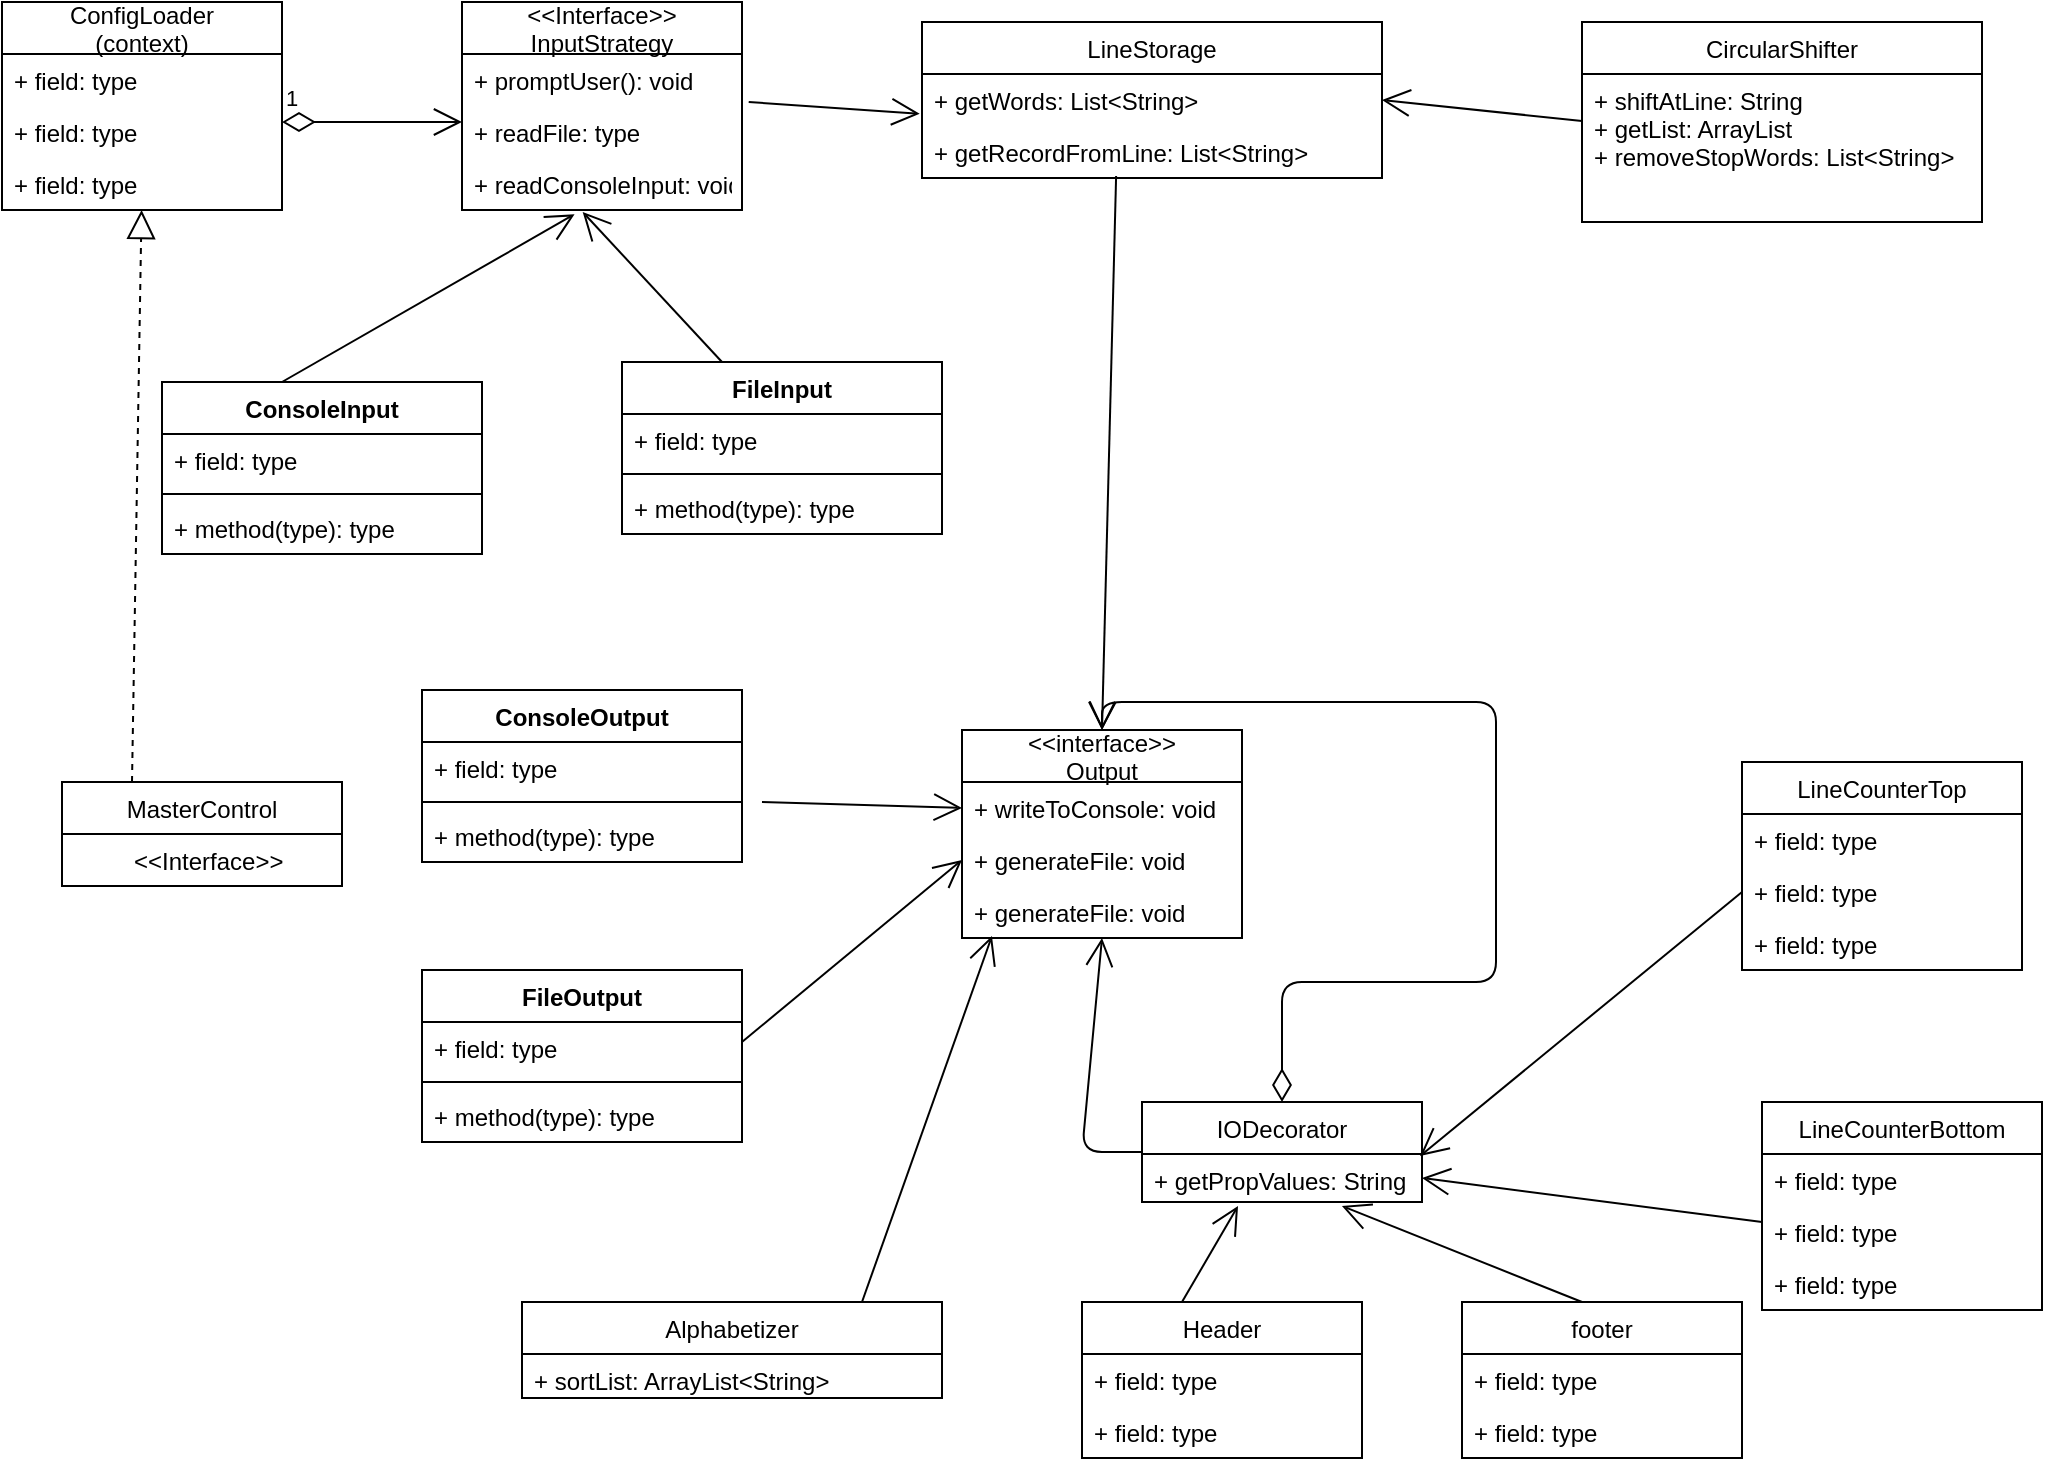 <mxfile version="14.4.2" type="github">
  <diagram name="Page-1" id="929967ad-93f9-6ef4-fab6-5d389245f69c">
    <mxGraphModel dx="1694" dy="991" grid="1" gridSize="10" guides="1" tooltips="1" connect="1" arrows="1" fold="1" page="1" pageScale="1.5" pageWidth="1169" pageHeight="826" background="none" math="0" shadow="0">
      <root>
        <mxCell id="0" style=";html=1;" />
        <mxCell id="1" style=";html=1;" parent="0" />
        <mxCell id="NACjWepsxvIKKz_j-shE-1" value="LineStorage" style="swimlane;fontStyle=0;childLayout=stackLayout;horizontal=1;startSize=26;fillColor=none;horizontalStack=0;resizeParent=1;resizeParentMax=0;resizeLast=0;collapsible=1;marginBottom=0;" parent="1" vertex="1">
          <mxGeometry x="510" y="370" width="230" height="78" as="geometry" />
        </mxCell>
        <mxCell id="NACjWepsxvIKKz_j-shE-2" value="+ getWords: List&lt;String&gt;" style="text;strokeColor=none;fillColor=none;align=left;verticalAlign=top;spacingLeft=4;spacingRight=4;overflow=hidden;rotatable=0;points=[[0,0.5],[1,0.5]];portConstraint=eastwest;" parent="NACjWepsxvIKKz_j-shE-1" vertex="1">
          <mxGeometry y="26" width="230" height="26" as="geometry" />
        </mxCell>
        <mxCell id="NACjWepsxvIKKz_j-shE-3" value="+ getRecordFromLine: List&lt;String&gt;&#xa;" style="text;strokeColor=none;fillColor=none;align=left;verticalAlign=top;spacingLeft=4;spacingRight=4;overflow=hidden;rotatable=0;points=[[0,0.5],[1,0.5]];portConstraint=eastwest;" parent="NACjWepsxvIKKz_j-shE-1" vertex="1">
          <mxGeometry y="52" width="230" height="26" as="geometry" />
        </mxCell>
        <mxCell id="NACjWepsxvIKKz_j-shE-5" value="&lt;&lt;Interface&gt;&gt;&#xa;InputStrategy" style="swimlane;fontStyle=0;childLayout=stackLayout;horizontal=1;startSize=26;fillColor=none;horizontalStack=0;resizeParent=1;resizeParentMax=0;resizeLast=0;collapsible=1;marginBottom=0;" parent="1" vertex="1">
          <mxGeometry x="280" y="360" width="140" height="104" as="geometry" />
        </mxCell>
        <mxCell id="NACjWepsxvIKKz_j-shE-6" value="+ promptUser(): void" style="text;strokeColor=none;fillColor=none;align=left;verticalAlign=top;spacingLeft=4;spacingRight=4;overflow=hidden;rotatable=0;points=[[0,0.5],[1,0.5]];portConstraint=eastwest;" parent="NACjWepsxvIKKz_j-shE-5" vertex="1">
          <mxGeometry y="26" width="140" height="26" as="geometry" />
        </mxCell>
        <mxCell id="NACjWepsxvIKKz_j-shE-7" value="+ readFile: type" style="text;strokeColor=none;fillColor=none;align=left;verticalAlign=top;spacingLeft=4;spacingRight=4;overflow=hidden;rotatable=0;points=[[0,0.5],[1,0.5]];portConstraint=eastwest;" parent="NACjWepsxvIKKz_j-shE-5" vertex="1">
          <mxGeometry y="52" width="140" height="26" as="geometry" />
        </mxCell>
        <mxCell id="NACjWepsxvIKKz_j-shE-28" value="+ readConsoleInput: void " style="text;strokeColor=none;fillColor=none;align=left;verticalAlign=top;spacingLeft=4;spacingRight=4;overflow=hidden;rotatable=0;points=[[0,0.5],[1,0.5]];portConstraint=eastwest;" parent="NACjWepsxvIKKz_j-shE-5" vertex="1">
          <mxGeometry y="78" width="140" height="26" as="geometry" />
        </mxCell>
        <mxCell id="NACjWepsxvIKKz_j-shE-9" value="&lt;&lt;interface&gt;&gt;&#xa;Output" style="swimlane;fontStyle=0;childLayout=stackLayout;horizontal=1;startSize=26;fillColor=none;horizontalStack=0;resizeParent=1;resizeParentMax=0;resizeLast=0;collapsible=1;marginBottom=0;" parent="1" vertex="1">
          <mxGeometry x="530" y="724" width="140" height="104" as="geometry" />
        </mxCell>
        <mxCell id="UvIc5zSm8IIAJlQLUfuQ-23" value="" style="endArrow=open;endFill=1;endSize=12;html=1;entryX=0;entryY=0.5;entryDx=0;entryDy=0;" edge="1" parent="NACjWepsxvIKKz_j-shE-9" target="NACjWepsxvIKKz_j-shE-10">
          <mxGeometry width="160" relative="1" as="geometry">
            <mxPoint x="-100" y="36" as="sourcePoint" />
            <mxPoint x="60" y="36" as="targetPoint" />
          </mxGeometry>
        </mxCell>
        <mxCell id="NACjWepsxvIKKz_j-shE-10" value="+ writeToConsole: void" style="text;strokeColor=none;fillColor=none;align=left;verticalAlign=top;spacingLeft=4;spacingRight=4;overflow=hidden;rotatable=0;points=[[0,0.5],[1,0.5]];portConstraint=eastwest;" parent="NACjWepsxvIKKz_j-shE-9" vertex="1">
          <mxGeometry y="26" width="140" height="26" as="geometry" />
        </mxCell>
        <mxCell id="xiyJtsrTZFKxn2yRZmuU-19" value="+ generateFile: void" style="text;strokeColor=none;fillColor=none;align=left;verticalAlign=top;spacingLeft=4;spacingRight=4;overflow=hidden;rotatable=0;points=[[0,0.5],[1,0.5]];portConstraint=eastwest;" parent="NACjWepsxvIKKz_j-shE-9" vertex="1">
          <mxGeometry y="52" width="140" height="26" as="geometry" />
        </mxCell>
        <mxCell id="NACjWepsxvIKKz_j-shE-11" value="+ generateFile: void" style="text;strokeColor=none;fillColor=none;align=left;verticalAlign=top;spacingLeft=4;spacingRight=4;overflow=hidden;rotatable=0;points=[[0,0.5],[1,0.5]];portConstraint=eastwest;" parent="NACjWepsxvIKKz_j-shE-9" vertex="1">
          <mxGeometry y="78" width="140" height="26" as="geometry" />
        </mxCell>
        <mxCell id="NACjWepsxvIKKz_j-shE-13" value="CircularShifter" style="swimlane;fontStyle=0;childLayout=stackLayout;horizontal=1;startSize=26;fillColor=none;horizontalStack=0;resizeParent=1;resizeParentMax=0;resizeLast=0;collapsible=1;marginBottom=0;" parent="1" vertex="1">
          <mxGeometry x="840" y="370" width="200" height="100" as="geometry" />
        </mxCell>
        <mxCell id="xiyJtsrTZFKxn2yRZmuU-44" value="" style="endArrow=open;endFill=1;endSize=12;html=1;entryX=1;entryY=0.5;entryDx=0;entryDy=0;" parent="NACjWepsxvIKKz_j-shE-13" target="NACjWepsxvIKKz_j-shE-2" edge="1">
          <mxGeometry width="160" relative="1" as="geometry">
            <mxPoint y="49.5" as="sourcePoint" />
            <mxPoint x="160" y="49.5" as="targetPoint" />
          </mxGeometry>
        </mxCell>
        <mxCell id="NACjWepsxvIKKz_j-shE-14" value="+ shiftAtLine: String&#xa;+ getList: ArrayList&#xa;+ removeStopWords: List&lt;String&gt;" style="text;strokeColor=none;fillColor=none;align=left;verticalAlign=top;spacingLeft=4;spacingRight=4;overflow=hidden;rotatable=0;points=[[0,0.5],[1,0.5]];portConstraint=eastwest;" parent="NACjWepsxvIKKz_j-shE-13" vertex="1">
          <mxGeometry y="26" width="200" height="74" as="geometry" />
        </mxCell>
        <mxCell id="NACjWepsxvIKKz_j-shE-17" value="Alphabetizer" style="swimlane;fontStyle=0;childLayout=stackLayout;horizontal=1;startSize=26;fillColor=none;horizontalStack=0;resizeParent=1;resizeParentMax=0;resizeLast=0;collapsible=1;marginBottom=0;" parent="1" vertex="1">
          <mxGeometry x="310" y="1010" width="210" height="48" as="geometry" />
        </mxCell>
        <mxCell id="UvIc5zSm8IIAJlQLUfuQ-25" value="" style="endArrow=open;endFill=1;endSize=12;html=1;entryX=0.107;entryY=0.962;entryDx=0;entryDy=0;entryPerimeter=0;" edge="1" parent="NACjWepsxvIKKz_j-shE-17" target="NACjWepsxvIKKz_j-shE-11">
          <mxGeometry width="160" relative="1" as="geometry">
            <mxPoint x="170" as="sourcePoint" />
            <mxPoint x="330" as="targetPoint" />
          </mxGeometry>
        </mxCell>
        <mxCell id="NACjWepsxvIKKz_j-shE-18" value="+ sortList: ArrayList&lt;String&gt;" style="text;strokeColor=none;fillColor=none;align=left;verticalAlign=top;spacingLeft=4;spacingRight=4;overflow=hidden;rotatable=0;points=[[0,0.5],[1,0.5]];portConstraint=eastwest;" parent="NACjWepsxvIKKz_j-shE-17" vertex="1">
          <mxGeometry y="26" width="210" height="22" as="geometry" />
        </mxCell>
        <mxCell id="KInn-XDCP2g1NbNvd3t9-5" value="MasterControl" style="swimlane;fontStyle=0;childLayout=stackLayout;horizontal=1;startSize=26;fillColor=none;horizontalStack=0;resizeParent=1;resizeParentMax=0;resizeLast=0;collapsible=1;marginBottom=0;" parent="1" vertex="1">
          <mxGeometry x="80" y="750" width="140" height="52" as="geometry" />
        </mxCell>
        <mxCell id="KInn-XDCP2g1NbNvd3t9-6" value="         &lt;&lt;Interface&gt;&gt;" style="text;strokeColor=none;fillColor=none;align=left;verticalAlign=top;spacingLeft=4;spacingRight=4;overflow=hidden;rotatable=0;points=[[0,0.5],[1,0.5]];portConstraint=eastwest;" parent="KInn-XDCP2g1NbNvd3t9-5" vertex="1">
          <mxGeometry y="26" width="140" height="26" as="geometry" />
        </mxCell>
        <mxCell id="NuN0ZJSWD_hGJiA9L2En-2" value="" style="endArrow=open;endFill=1;endSize=12;html=1;entryX=-0.005;entryY=0.764;entryDx=0;entryDy=0;exitX=1.024;exitY=-0.077;exitDx=0;exitDy=0;exitPerimeter=0;entryPerimeter=0;" parent="1" source="NACjWepsxvIKKz_j-shE-7" target="NACjWepsxvIKKz_j-shE-2" edge="1">
          <mxGeometry width="160" relative="1" as="geometry">
            <mxPoint x="150" y="491" as="sourcePoint" />
            <mxPoint x="300" y="490.5" as="targetPoint" />
          </mxGeometry>
        </mxCell>
        <mxCell id="KInn-XDCP2g1NbNvd3t9-1" value="IODecorator" style="swimlane;fontStyle=0;childLayout=stackLayout;horizontal=1;startSize=26;fillColor=none;horizontalStack=0;resizeParent=1;resizeParentMax=0;resizeLast=0;collapsible=1;marginBottom=0;" parent="1" vertex="1">
          <mxGeometry x="620" y="910" width="140" height="50" as="geometry" />
        </mxCell>
        <mxCell id="KInn-XDCP2g1NbNvd3t9-2" value="+ getPropValues: String" style="text;strokeColor=none;fillColor=none;align=left;verticalAlign=top;spacingLeft=4;spacingRight=4;overflow=hidden;rotatable=0;points=[[0,0.5],[1,0.5]];portConstraint=eastwest;" parent="KInn-XDCP2g1NbNvd3t9-1" vertex="1">
          <mxGeometry y="26" width="140" height="24" as="geometry" />
        </mxCell>
        <mxCell id="xiyJtsrTZFKxn2yRZmuU-11" value="Header" style="swimlane;fontStyle=0;childLayout=stackLayout;horizontal=1;startSize=26;fillColor=none;horizontalStack=0;resizeParent=1;resizeParentMax=0;resizeLast=0;collapsible=1;marginBottom=0;" parent="1" vertex="1">
          <mxGeometry x="590" y="1010" width="140" height="78" as="geometry" />
        </mxCell>
        <mxCell id="xiyJtsrTZFKxn2yRZmuU-12" value="+ field: type" style="text;strokeColor=none;fillColor=none;align=left;verticalAlign=top;spacingLeft=4;spacingRight=4;overflow=hidden;rotatable=0;points=[[0,0.5],[1,0.5]];portConstraint=eastwest;" parent="xiyJtsrTZFKxn2yRZmuU-11" vertex="1">
          <mxGeometry y="26" width="140" height="26" as="geometry" />
        </mxCell>
        <mxCell id="xiyJtsrTZFKxn2yRZmuU-14" value="+ field: type" style="text;strokeColor=none;fillColor=none;align=left;verticalAlign=top;spacingLeft=4;spacingRight=4;overflow=hidden;rotatable=0;points=[[0,0.5],[1,0.5]];portConstraint=eastwest;" parent="xiyJtsrTZFKxn2yRZmuU-11" vertex="1">
          <mxGeometry y="52" width="140" height="26" as="geometry" />
        </mxCell>
        <mxCell id="xiyJtsrTZFKxn2yRZmuU-21" value="" style="endArrow=open;endFill=1;endSize=12;html=1;entryX=0.343;entryY=1.083;entryDx=0;entryDy=0;entryPerimeter=0;" parent="xiyJtsrTZFKxn2yRZmuU-11" target="KInn-XDCP2g1NbNvd3t9-2" edge="1">
          <mxGeometry width="160" relative="1" as="geometry">
            <mxPoint x="50" as="sourcePoint" />
            <mxPoint x="210" as="targetPoint" />
          </mxGeometry>
        </mxCell>
        <mxCell id="xiyJtsrTZFKxn2yRZmuU-15" value="footer" style="swimlane;fontStyle=0;childLayout=stackLayout;horizontal=1;startSize=26;fillColor=none;horizontalStack=0;resizeParent=1;resizeParentMax=0;resizeLast=0;collapsible=1;marginBottom=0;" parent="1" vertex="1">
          <mxGeometry x="780" y="1010" width="140" height="78" as="geometry" />
        </mxCell>
        <mxCell id="xiyJtsrTZFKxn2yRZmuU-16" value="+ field: type" style="text;strokeColor=none;fillColor=none;align=left;verticalAlign=top;spacingLeft=4;spacingRight=4;overflow=hidden;rotatable=0;points=[[0,0.5],[1,0.5]];portConstraint=eastwest;" parent="xiyJtsrTZFKxn2yRZmuU-15" vertex="1">
          <mxGeometry y="26" width="140" height="26" as="geometry" />
        </mxCell>
        <mxCell id="xiyJtsrTZFKxn2yRZmuU-17" value="+ field: type" style="text;strokeColor=none;fillColor=none;align=left;verticalAlign=top;spacingLeft=4;spacingRight=4;overflow=hidden;rotatable=0;points=[[0,0.5],[1,0.5]];portConstraint=eastwest;" parent="xiyJtsrTZFKxn2yRZmuU-15" vertex="1">
          <mxGeometry y="52" width="140" height="26" as="geometry" />
        </mxCell>
        <mxCell id="xiyJtsrTZFKxn2yRZmuU-25" value="" style="endArrow=open;endFill=1;endSize=12;html=1;entryX=0.714;entryY=1.083;entryDx=0;entryDy=0;entryPerimeter=0;" parent="xiyJtsrTZFKxn2yRZmuU-15" target="KInn-XDCP2g1NbNvd3t9-2" edge="1">
          <mxGeometry width="160" relative="1" as="geometry">
            <mxPoint x="60" as="sourcePoint" />
            <mxPoint x="220" as="targetPoint" />
          </mxGeometry>
        </mxCell>
        <mxCell id="xiyJtsrTZFKxn2yRZmuU-20" value="" style="endArrow=open;html=1;endSize=12;startArrow=diamondThin;startSize=14;startFill=0;edgeStyle=orthogonalEdgeStyle;align=left;verticalAlign=bottom;exitX=0.5;exitY=0;exitDx=0;exitDy=0;" parent="1" source="KInn-XDCP2g1NbNvd3t9-1" target="NACjWepsxvIKKz_j-shE-9" edge="1">
          <mxGeometry x="-1" y="3" relative="1" as="geometry">
            <mxPoint x="797" y="824.5" as="sourcePoint" />
            <mxPoint x="957" y="824.5" as="targetPoint" />
            <Array as="points">
              <mxPoint x="690" y="850" />
              <mxPoint x="797" y="850" />
              <mxPoint x="797" y="710" />
            </Array>
          </mxGeometry>
        </mxCell>
        <mxCell id="xiyJtsrTZFKxn2yRZmuU-26" value="" style="endArrow=open;endFill=1;endSize=12;html=1;entryX=0.5;entryY=1;entryDx=0;entryDy=0;exitX=0;exitY=0.5;exitDx=0;exitDy=0;" parent="1" source="KInn-XDCP2g1NbNvd3t9-1" target="NACjWepsxvIKKz_j-shE-9" edge="1">
          <mxGeometry width="160" relative="1" as="geometry">
            <mxPoint x="650" y="850" as="sourcePoint" />
            <mxPoint x="780" y="850" as="targetPoint" />
            <Array as="points">
              <mxPoint x="590" y="935" />
            </Array>
          </mxGeometry>
        </mxCell>
        <mxCell id="xiyJtsrTZFKxn2yRZmuU-27" value="ConfigLoader&#xa;(context)" style="swimlane;fontStyle=0;childLayout=stackLayout;horizontal=1;startSize=26;fillColor=none;horizontalStack=0;resizeParent=1;resizeParentMax=0;resizeLast=0;collapsible=1;marginBottom=0;" parent="1" vertex="1">
          <mxGeometry x="50" y="360" width="140" height="104" as="geometry" />
        </mxCell>
        <mxCell id="xiyJtsrTZFKxn2yRZmuU-28" value="+ field: type" style="text;strokeColor=none;fillColor=none;align=left;verticalAlign=top;spacingLeft=4;spacingRight=4;overflow=hidden;rotatable=0;points=[[0,0.5],[1,0.5]];portConstraint=eastwest;" parent="xiyJtsrTZFKxn2yRZmuU-27" vertex="1">
          <mxGeometry y="26" width="140" height="26" as="geometry" />
        </mxCell>
        <mxCell id="xiyJtsrTZFKxn2yRZmuU-29" value="+ field: type" style="text;strokeColor=none;fillColor=none;align=left;verticalAlign=top;spacingLeft=4;spacingRight=4;overflow=hidden;rotatable=0;points=[[0,0.5],[1,0.5]];portConstraint=eastwest;" parent="xiyJtsrTZFKxn2yRZmuU-27" vertex="1">
          <mxGeometry y="52" width="140" height="26" as="geometry" />
        </mxCell>
        <mxCell id="xiyJtsrTZFKxn2yRZmuU-30" value="+ field: type" style="text;strokeColor=none;fillColor=none;align=left;verticalAlign=top;spacingLeft=4;spacingRight=4;overflow=hidden;rotatable=0;points=[[0,0.5],[1,0.5]];portConstraint=eastwest;" parent="xiyJtsrTZFKxn2yRZmuU-27" vertex="1">
          <mxGeometry y="78" width="140" height="26" as="geometry" />
        </mxCell>
        <mxCell id="xiyJtsrTZFKxn2yRZmuU-31" value="1" style="endArrow=open;html=1;endSize=12;startArrow=diamondThin;startSize=14;startFill=0;edgeStyle=orthogonalEdgeStyle;align=left;verticalAlign=bottom;" parent="1" edge="1">
          <mxGeometry x="-1" y="3" relative="1" as="geometry">
            <mxPoint x="190" y="420" as="sourcePoint" />
            <mxPoint x="280" y="420" as="targetPoint" />
          </mxGeometry>
        </mxCell>
        <mxCell id="xiyJtsrTZFKxn2yRZmuU-32" value="FileInput" style="swimlane;fontStyle=1;align=center;verticalAlign=top;childLayout=stackLayout;horizontal=1;startSize=26;horizontalStack=0;resizeParent=1;resizeParentMax=0;resizeLast=0;collapsible=1;marginBottom=0;" parent="1" vertex="1">
          <mxGeometry x="360" y="540" width="160" height="86" as="geometry" />
        </mxCell>
        <mxCell id="xiyJtsrTZFKxn2yRZmuU-41" value="" style="endArrow=open;endFill=1;endSize=12;html=1;entryX=0.431;entryY=1.038;entryDx=0;entryDy=0;entryPerimeter=0;" parent="xiyJtsrTZFKxn2yRZmuU-32" target="NACjWepsxvIKKz_j-shE-28" edge="1">
          <mxGeometry width="160" relative="1" as="geometry">
            <mxPoint x="50" as="sourcePoint" />
            <mxPoint x="210" as="targetPoint" />
          </mxGeometry>
        </mxCell>
        <mxCell id="xiyJtsrTZFKxn2yRZmuU-33" value="+ field: type" style="text;strokeColor=none;fillColor=none;align=left;verticalAlign=top;spacingLeft=4;spacingRight=4;overflow=hidden;rotatable=0;points=[[0,0.5],[1,0.5]];portConstraint=eastwest;" parent="xiyJtsrTZFKxn2yRZmuU-32" vertex="1">
          <mxGeometry y="26" width="160" height="26" as="geometry" />
        </mxCell>
        <mxCell id="xiyJtsrTZFKxn2yRZmuU-34" value="" style="line;strokeWidth=1;fillColor=none;align=left;verticalAlign=middle;spacingTop=-1;spacingLeft=3;spacingRight=3;rotatable=0;labelPosition=right;points=[];portConstraint=eastwest;" parent="xiyJtsrTZFKxn2yRZmuU-32" vertex="1">
          <mxGeometry y="52" width="160" height="8" as="geometry" />
        </mxCell>
        <mxCell id="xiyJtsrTZFKxn2yRZmuU-35" value="+ method(type): type" style="text;strokeColor=none;fillColor=none;align=left;verticalAlign=top;spacingLeft=4;spacingRight=4;overflow=hidden;rotatable=0;points=[[0,0.5],[1,0.5]];portConstraint=eastwest;" parent="xiyJtsrTZFKxn2yRZmuU-32" vertex="1">
          <mxGeometry y="60" width="160" height="26" as="geometry" />
        </mxCell>
        <mxCell id="xiyJtsrTZFKxn2yRZmuU-36" value="ConsoleInput&#xa;" style="swimlane;fontStyle=1;align=center;verticalAlign=top;childLayout=stackLayout;horizontal=1;startSize=26;horizontalStack=0;resizeParent=1;resizeParentMax=0;resizeLast=0;collapsible=1;marginBottom=0;" parent="1" vertex="1">
          <mxGeometry x="130" y="550" width="160" height="86" as="geometry" />
        </mxCell>
        <mxCell id="xiyJtsrTZFKxn2yRZmuU-37" value="+ field: type" style="text;strokeColor=none;fillColor=none;align=left;verticalAlign=top;spacingLeft=4;spacingRight=4;overflow=hidden;rotatable=0;points=[[0,0.5],[1,0.5]];portConstraint=eastwest;" parent="xiyJtsrTZFKxn2yRZmuU-36" vertex="1">
          <mxGeometry y="26" width="160" height="26" as="geometry" />
        </mxCell>
        <mxCell id="xiyJtsrTZFKxn2yRZmuU-38" value="" style="line;strokeWidth=1;fillColor=none;align=left;verticalAlign=middle;spacingTop=-1;spacingLeft=3;spacingRight=3;rotatable=0;labelPosition=right;points=[];portConstraint=eastwest;" parent="xiyJtsrTZFKxn2yRZmuU-36" vertex="1">
          <mxGeometry y="52" width="160" height="8" as="geometry" />
        </mxCell>
        <mxCell id="xiyJtsrTZFKxn2yRZmuU-39" value="+ method(type): type" style="text;strokeColor=none;fillColor=none;align=left;verticalAlign=top;spacingLeft=4;spacingRight=4;overflow=hidden;rotatable=0;points=[[0,0.5],[1,0.5]];portConstraint=eastwest;" parent="xiyJtsrTZFKxn2yRZmuU-36" vertex="1">
          <mxGeometry y="60" width="160" height="26" as="geometry" />
        </mxCell>
        <mxCell id="xiyJtsrTZFKxn2yRZmuU-42" value="" style="endArrow=open;endFill=1;endSize=12;html=1;entryX=0.402;entryY=1.082;entryDx=0;entryDy=0;entryPerimeter=0;" parent="xiyJtsrTZFKxn2yRZmuU-36" target="NACjWepsxvIKKz_j-shE-28" edge="1">
          <mxGeometry width="160" relative="1" as="geometry">
            <mxPoint x="60" as="sourcePoint" />
            <mxPoint x="220" as="targetPoint" />
          </mxGeometry>
        </mxCell>
        <mxCell id="xiyJtsrTZFKxn2yRZmuU-45" value="" style="endArrow=open;endFill=1;endSize=12;html=1;exitX=0.422;exitY=0.962;exitDx=0;exitDy=0;exitPerimeter=0;entryX=0.5;entryY=0;entryDx=0;entryDy=0;" parent="1" source="NACjWepsxvIKKz_j-shE-3" target="NACjWepsxvIKKz_j-shE-9" edge="1">
          <mxGeometry width="160" relative="1" as="geometry">
            <mxPoint x="490" y="690" as="sourcePoint" />
            <mxPoint x="650" y="690" as="targetPoint" />
          </mxGeometry>
        </mxCell>
        <mxCell id="ow8rQZJFajYAejyWgYVR-1" value="" style="endArrow=block;dashed=1;endFill=0;endSize=12;html=1;exitX=0.25;exitY=0;exitDx=0;exitDy=0;" parent="1" target="xiyJtsrTZFKxn2yRZmuU-30" edge="1" source="KInn-XDCP2g1NbNvd3t9-5">
          <mxGeometry width="160" relative="1" as="geometry">
            <mxPoint x="50" y="750" as="sourcePoint" />
            <mxPoint x="210" y="750" as="targetPoint" />
          </mxGeometry>
        </mxCell>
        <mxCell id="UvIc5zSm8IIAJlQLUfuQ-1" value="LineCounterTop" style="swimlane;fontStyle=0;childLayout=stackLayout;horizontal=1;startSize=26;fillColor=none;horizontalStack=0;resizeParent=1;resizeParentMax=0;resizeLast=0;collapsible=1;marginBottom=0;" vertex="1" parent="1">
          <mxGeometry x="920" y="740" width="140" height="104" as="geometry" />
        </mxCell>
        <mxCell id="UvIc5zSm8IIAJlQLUfuQ-2" value="+ field: type" style="text;strokeColor=none;fillColor=none;align=left;verticalAlign=top;spacingLeft=4;spacingRight=4;overflow=hidden;rotatable=0;points=[[0,0.5],[1,0.5]];portConstraint=eastwest;" vertex="1" parent="UvIc5zSm8IIAJlQLUfuQ-1">
          <mxGeometry y="26" width="140" height="26" as="geometry" />
        </mxCell>
        <mxCell id="UvIc5zSm8IIAJlQLUfuQ-6" value="+ field: type" style="text;strokeColor=none;fillColor=none;align=left;verticalAlign=top;spacingLeft=4;spacingRight=4;overflow=hidden;rotatable=0;points=[[0,0.5],[1,0.5]];portConstraint=eastwest;" vertex="1" parent="UvIc5zSm8IIAJlQLUfuQ-1">
          <mxGeometry y="52" width="140" height="26" as="geometry" />
        </mxCell>
        <mxCell id="UvIc5zSm8IIAJlQLUfuQ-3" value="+ field: type" style="text;strokeColor=none;fillColor=none;align=left;verticalAlign=top;spacingLeft=4;spacingRight=4;overflow=hidden;rotatable=0;points=[[0,0.5],[1,0.5]];portConstraint=eastwest;" vertex="1" parent="UvIc5zSm8IIAJlQLUfuQ-1">
          <mxGeometry y="78" width="140" height="26" as="geometry" />
        </mxCell>
        <mxCell id="UvIc5zSm8IIAJlQLUfuQ-5" value="" style="endArrow=open;endFill=1;endSize=12;html=1;exitX=0;exitY=0.5;exitDx=0;exitDy=0;entryX=0.993;entryY=0.042;entryDx=0;entryDy=0;entryPerimeter=0;" edge="1" parent="1" source="UvIc5zSm8IIAJlQLUfuQ-6" target="KInn-XDCP2g1NbNvd3t9-2">
          <mxGeometry width="160" relative="1" as="geometry">
            <mxPoint x="520" y="880" as="sourcePoint" />
            <mxPoint x="680" y="880" as="targetPoint" />
          </mxGeometry>
        </mxCell>
        <mxCell id="UvIc5zSm8IIAJlQLUfuQ-8" value="LineCounterBottom" style="swimlane;fontStyle=0;childLayout=stackLayout;horizontal=1;startSize=26;fillColor=none;horizontalStack=0;resizeParent=1;resizeParentMax=0;resizeLast=0;collapsible=1;marginBottom=0;" vertex="1" parent="1">
          <mxGeometry x="930" y="910" width="140" height="104" as="geometry" />
        </mxCell>
        <mxCell id="UvIc5zSm8IIAJlQLUfuQ-9" value="+ field: type" style="text;strokeColor=none;fillColor=none;align=left;verticalAlign=top;spacingLeft=4;spacingRight=4;overflow=hidden;rotatable=0;points=[[0,0.5],[1,0.5]];portConstraint=eastwest;" vertex="1" parent="UvIc5zSm8IIAJlQLUfuQ-8">
          <mxGeometry y="26" width="140" height="26" as="geometry" />
        </mxCell>
        <mxCell id="UvIc5zSm8IIAJlQLUfuQ-12" value="" style="endArrow=open;endFill=1;endSize=12;html=1;entryX=1;entryY=0.5;entryDx=0;entryDy=0;" edge="1" parent="UvIc5zSm8IIAJlQLUfuQ-8" target="KInn-XDCP2g1NbNvd3t9-2">
          <mxGeometry width="160" relative="1" as="geometry">
            <mxPoint y="60" as="sourcePoint" />
            <mxPoint x="160" y="60" as="targetPoint" />
          </mxGeometry>
        </mxCell>
        <mxCell id="UvIc5zSm8IIAJlQLUfuQ-10" value="+ field: type" style="text;strokeColor=none;fillColor=none;align=left;verticalAlign=top;spacingLeft=4;spacingRight=4;overflow=hidden;rotatable=0;points=[[0,0.5],[1,0.5]];portConstraint=eastwest;" vertex="1" parent="UvIc5zSm8IIAJlQLUfuQ-8">
          <mxGeometry y="52" width="140" height="26" as="geometry" />
        </mxCell>
        <mxCell id="UvIc5zSm8IIAJlQLUfuQ-11" value="+ field: type" style="text;strokeColor=none;fillColor=none;align=left;verticalAlign=top;spacingLeft=4;spacingRight=4;overflow=hidden;rotatable=0;points=[[0,0.5],[1,0.5]];portConstraint=eastwest;" vertex="1" parent="UvIc5zSm8IIAJlQLUfuQ-8">
          <mxGeometry y="78" width="140" height="26" as="geometry" />
        </mxCell>
        <mxCell id="UvIc5zSm8IIAJlQLUfuQ-13" value="FileOutput" style="swimlane;fontStyle=1;align=center;verticalAlign=top;childLayout=stackLayout;horizontal=1;startSize=26;horizontalStack=0;resizeParent=1;resizeParentMax=0;resizeLast=0;collapsible=1;marginBottom=0;" vertex="1" parent="1">
          <mxGeometry x="260" y="844" width="160" height="86" as="geometry" />
        </mxCell>
        <mxCell id="UvIc5zSm8IIAJlQLUfuQ-14" value="+ field: type" style="text;strokeColor=none;fillColor=none;align=left;verticalAlign=top;spacingLeft=4;spacingRight=4;overflow=hidden;rotatable=0;points=[[0,0.5],[1,0.5]];portConstraint=eastwest;" vertex="1" parent="UvIc5zSm8IIAJlQLUfuQ-13">
          <mxGeometry y="26" width="160" height="26" as="geometry" />
        </mxCell>
        <mxCell id="UvIc5zSm8IIAJlQLUfuQ-15" value="" style="line;strokeWidth=1;fillColor=none;align=left;verticalAlign=middle;spacingTop=-1;spacingLeft=3;spacingRight=3;rotatable=0;labelPosition=right;points=[];portConstraint=eastwest;" vertex="1" parent="UvIc5zSm8IIAJlQLUfuQ-13">
          <mxGeometry y="52" width="160" height="8" as="geometry" />
        </mxCell>
        <mxCell id="UvIc5zSm8IIAJlQLUfuQ-16" value="+ method(type): type" style="text;strokeColor=none;fillColor=none;align=left;verticalAlign=top;spacingLeft=4;spacingRight=4;overflow=hidden;rotatable=0;points=[[0,0.5],[1,0.5]];portConstraint=eastwest;" vertex="1" parent="UvIc5zSm8IIAJlQLUfuQ-13">
          <mxGeometry y="60" width="160" height="26" as="geometry" />
        </mxCell>
        <mxCell id="UvIc5zSm8IIAJlQLUfuQ-18" value="ConsoleOutput" style="swimlane;fontStyle=1;align=center;verticalAlign=top;childLayout=stackLayout;horizontal=1;startSize=26;horizontalStack=0;resizeParent=1;resizeParentMax=0;resizeLast=0;collapsible=1;marginBottom=0;" vertex="1" parent="1">
          <mxGeometry x="260" y="704" width="160" height="86" as="geometry" />
        </mxCell>
        <mxCell id="UvIc5zSm8IIAJlQLUfuQ-20" value="+ field: type" style="text;strokeColor=none;fillColor=none;align=left;verticalAlign=top;spacingLeft=4;spacingRight=4;overflow=hidden;rotatable=0;points=[[0,0.5],[1,0.5]];portConstraint=eastwest;" vertex="1" parent="UvIc5zSm8IIAJlQLUfuQ-18">
          <mxGeometry y="26" width="160" height="26" as="geometry" />
        </mxCell>
        <mxCell id="UvIc5zSm8IIAJlQLUfuQ-21" value="" style="line;strokeWidth=1;fillColor=none;align=left;verticalAlign=middle;spacingTop=-1;spacingLeft=3;spacingRight=3;rotatable=0;labelPosition=right;points=[];portConstraint=eastwest;" vertex="1" parent="UvIc5zSm8IIAJlQLUfuQ-18">
          <mxGeometry y="52" width="160" height="8" as="geometry" />
        </mxCell>
        <mxCell id="UvIc5zSm8IIAJlQLUfuQ-22" value="+ method(type): type" style="text;strokeColor=none;fillColor=none;align=left;verticalAlign=top;spacingLeft=4;spacingRight=4;overflow=hidden;rotatable=0;points=[[0,0.5],[1,0.5]];portConstraint=eastwest;" vertex="1" parent="UvIc5zSm8IIAJlQLUfuQ-18">
          <mxGeometry y="60" width="160" height="26" as="geometry" />
        </mxCell>
        <mxCell id="UvIc5zSm8IIAJlQLUfuQ-24" value="" style="endArrow=open;endFill=1;endSize=12;html=1;entryX=0;entryY=0.5;entryDx=0;entryDy=0;" edge="1" parent="1" target="xiyJtsrTZFKxn2yRZmuU-19">
          <mxGeometry width="160" relative="1" as="geometry">
            <mxPoint x="420" y="880" as="sourcePoint" />
            <mxPoint x="580" y="880" as="targetPoint" />
          </mxGeometry>
        </mxCell>
      </root>
    </mxGraphModel>
  </diagram>
</mxfile>
